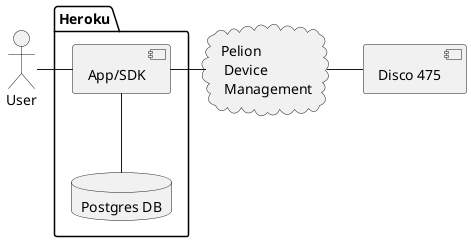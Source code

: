 @startuml app_arch
actor User as u
folder "Heroku" as h {
    component "App/SDK" as server
    database "Postgres DB" as db
}
cloud "Pelion\n Device\n Management" as pdm
component "Disco 475" as disco
u -right- server
server -- db
server -right- pdm
pdm -right- disco
@enduml

@startuml app_setup
title App startup
entity "App/SDK" as app
database "PostGres" as db
collections "Pelion DM Api" as api
entity "Disco 475" as device

-> app: Start app
activate app
app -> app: Start web server
app -> db: Init Tables
activate db
db -> app: OK
deactivate db
app -> api: Create webhook
activate api
api -> app: Test webhook: /callback
deactivate api
app -> api: Subscribe to devices and resources
activate api
api -> app: OK
deactivate app
api -> device: Subscribe /3303/*
device -> api: OK
api -> app: Webhook: Subscribe OK
deactivate api
@enduml

@startuml resource_notify
title Event notification
entity "App/SDK" as app
database "PostGres" as db
collections "Pelion DM Api" as api
entity "Disco 475" as device

device <-: Resource value changes
activate device
device -> api: Notify
deactivate device
activate api
api -> app: Notify on webhook
activate app
app -> api: 204 OK
deactivate api
app -> db: Store in DB
activate db
db -> app: OK
deactivate db
deactivate app
@enduml

@startuml view_data
title Visualise Data
entity "App/SDK" as app
database "PostGres" as db

-> app: Load web app
activate app
app -> db: get Data
activate db
db  -> app: Send
deactivate db
<- app: Render graphs
app -> app: Wait 10s
app -> db: get Data
activate db
db  -> app: Send
deactivate db
<- app: Re-render graphs

@enduml
